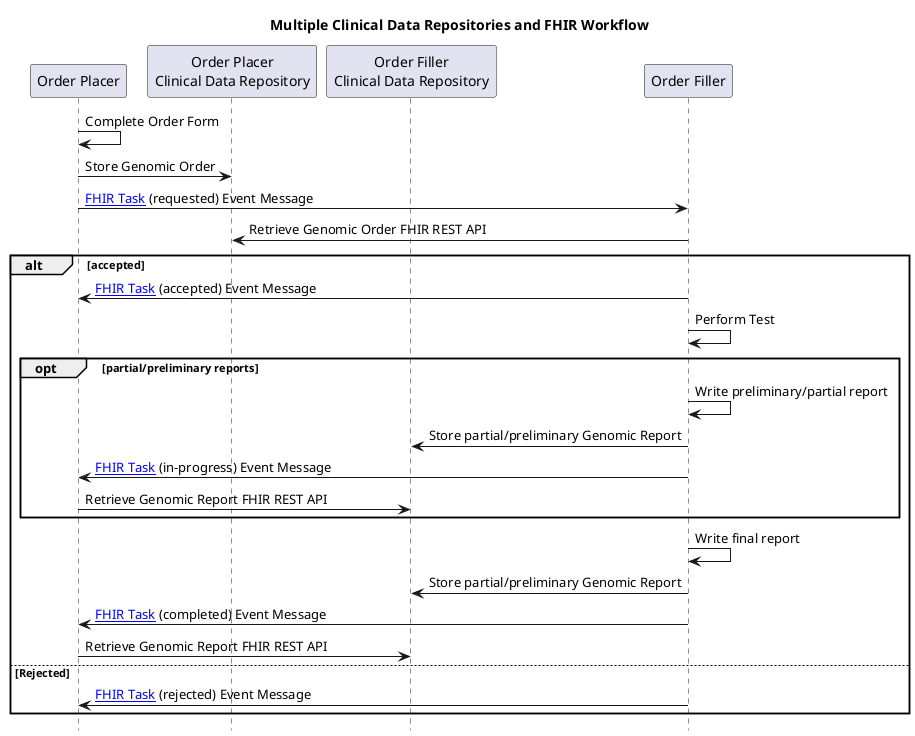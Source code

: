@startuml

skinparam svgDimensionStyle false

title "Multiple Clinical Data Repositories and FHIR Workflow"

hide footbox

participant "Order Placer" as EPR
participant "Order Placer\nClinical Data Repository" as CDRO
participant "Order Filler\nClinical Data Repository" as CDRF
participant "Order Filler" as LIMS


EPR -> EPR: Complete Order Form
EPR -> CDRO: Store Genomic Order
EPR -> LIMS: [[StructureDefinition-Task.html FHIR Task]] (requested) Event Message
LIMS -> CDRO: Retrieve Genomic Order FHIR REST API

alt accepted
LIMS -> EPR: [[StructureDefinition-Task.html FHIR Task]] (accepted) Event Message

LIMS -> LIMS: Perform Test
opt partial/preliminary reports
LIMS -> LIMS: Write preliminary/partial report

LIMS -> CDRF: Store partial/preliminary Genomic Report
LIMS -> EPR: [[StructureDefinition-Task.html FHIR Task]] (in-progress) Event Message
EPR -> CDRF: Retrieve Genomic Report FHIR REST API
end
LIMS -> LIMS: Write final report

LIMS -> CDRF: Store partial/preliminary Genomic Report
LIMS -> EPR: [[StructureDefinition-Task.html FHIR Task]] (completed) Event Message
EPR -> CDRF: Retrieve Genomic Report FHIR REST API

else Rejected
LIMS -> EPR: [[StructureDefinition-Task.html FHIR Task]] (rejected) Event Message
end
@enduml
